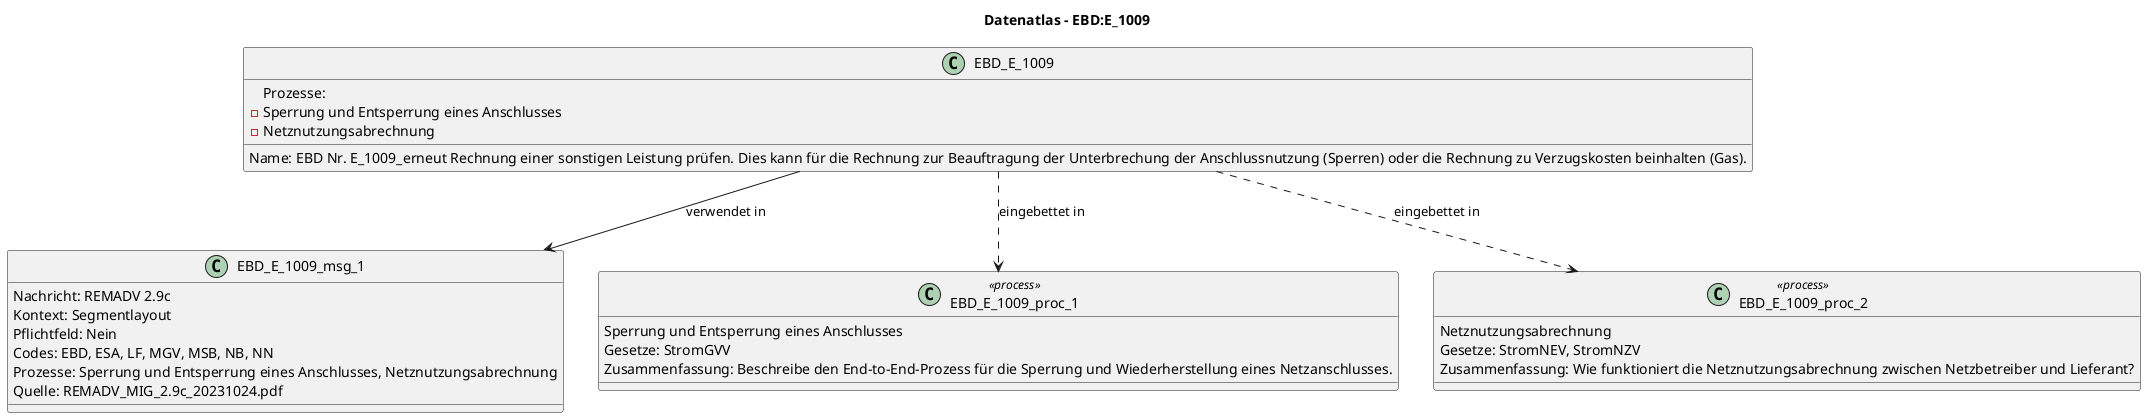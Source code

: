 @startuml
title Datenatlas – EBD:E_1009
class EBD_E_1009 {
  Name: EBD Nr. E_1009_erneut Rechnung einer sonstigen Leistung prüfen. Dies kann für die Rechnung zur Beauftragung der Unterbrechung der Anschlussnutzung (Sperren) oder die Rechnung zu Verzugskosten beinhalten (Gas).
  Prozesse:
    - Sperrung und Entsperrung eines Anschlusses
    - Netznutzungsabrechnung
}
class EBD_E_1009_msg_1 {
  Nachricht: REMADV 2.9c
  Kontext: Segmentlayout
  Pflichtfeld: Nein
  Codes: EBD, ESA, LF, MGV, MSB, NB, NN
  Prozesse: Sperrung und Entsperrung eines Anschlusses, Netznutzungsabrechnung
  Quelle: REMADV_MIG_2.9c_20231024.pdf
}
EBD_E_1009 --> EBD_E_1009_msg_1 : verwendet in
class EBD_E_1009_proc_1 <<process>> {
  Sperrung und Entsperrung eines Anschlusses
  Gesetze: StromGVV
  Zusammenfassung: Beschreibe den End-to-End-Prozess für die Sperrung und Wiederherstellung eines Netzanschlusses.
}
EBD_E_1009 ..> EBD_E_1009_proc_1 : eingebettet in
class EBD_E_1009_proc_2 <<process>> {
  Netznutzungsabrechnung
  Gesetze: StromNEV, StromNZV
  Zusammenfassung: Wie funktioniert die Netznutzungsabrechnung zwischen Netzbetreiber und Lieferant?
}
EBD_E_1009 ..> EBD_E_1009_proc_2 : eingebettet in
@enduml